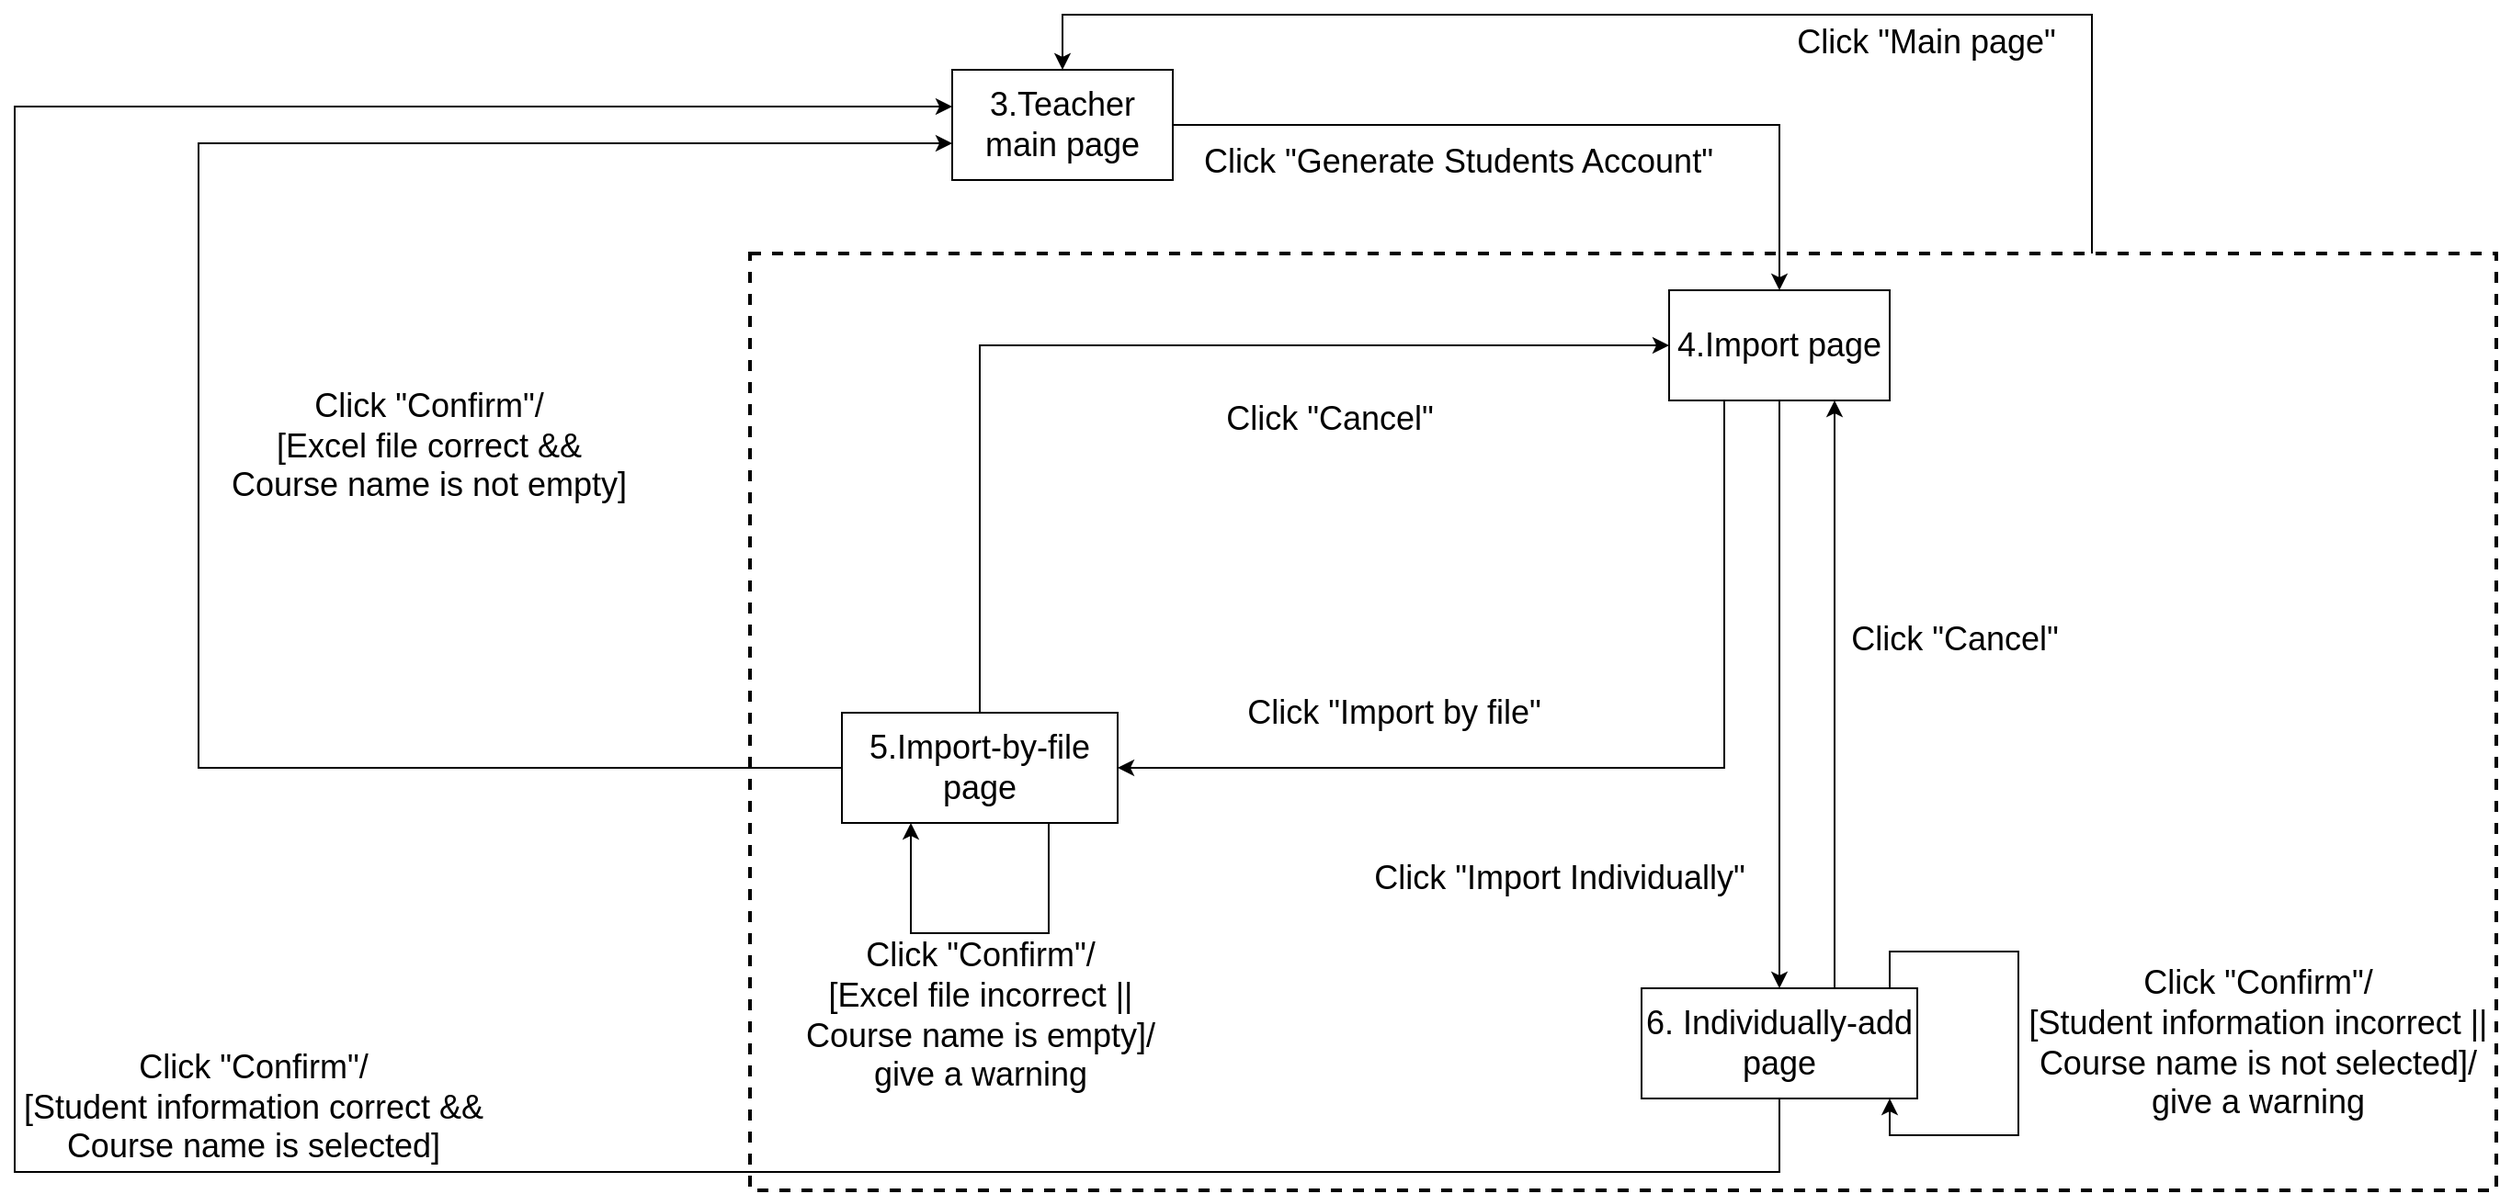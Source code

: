 <mxfile version="12.6.5" type="device"><diagram id="k_02UO1SaQRBqbbzESH_" name="Page-1"><mxGraphModel dx="2979" dy="1343" grid="1" gridSize="10" guides="1" tooltips="1" connect="1" arrows="1" fold="1" page="1" pageScale="1" pageWidth="1169" pageHeight="827" math="0" shadow="0"><root><mxCell id="0"/><mxCell id="1" parent="0"/><mxCell id="T7fwQ9KW4vtTEVdkkfV_-3" style="edgeStyle=orthogonalEdgeStyle;rounded=0;orthogonalLoop=1;jettySize=auto;html=1;entryX=0.5;entryY=0;entryDx=0;entryDy=0;" edge="1" parent="1" source="T7fwQ9KW4vtTEVdkkfV_-1" target="xpqIERoeoeitQO2VZmUB-2"><mxGeometry relative="1" as="geometry"><Array as="points"><mxPoint x="530" y="90"/><mxPoint x="-30" y="90"/></Array></mxGeometry></mxCell><mxCell id="T7fwQ9KW4vtTEVdkkfV_-1" value="" style="rounded=0;whiteSpace=wrap;html=1;fillColor=none;dashed=1;strokeWidth=2;" vertex="1" parent="1"><mxGeometry x="-200" y="220" width="950" height="510" as="geometry"/></mxCell><mxCell id="xpqIERoeoeitQO2VZmUB-4" style="edgeStyle=orthogonalEdgeStyle;rounded=0;orthogonalLoop=1;jettySize=auto;html=1;exitX=1;exitY=0.5;exitDx=0;exitDy=0;entryX=0.5;entryY=0;entryDx=0;entryDy=0;" parent="1" source="xpqIERoeoeitQO2VZmUB-2" target="xpqIERoeoeitQO2VZmUB-8" edge="1"><mxGeometry relative="1" as="geometry"><mxPoint x="360" y="240" as="targetPoint"/></mxGeometry></mxCell><mxCell id="xpqIERoeoeitQO2VZmUB-2" value="&lt;font style=&quot;font-size: 18px&quot;&gt;3.Teacher main page&lt;/font&gt;" style="rounded=0;whiteSpace=wrap;html=1;" parent="1" vertex="1"><mxGeometry x="-90" y="120" width="120" height="60" as="geometry"/></mxCell><mxCell id="xpqIERoeoeitQO2VZmUB-5" value="&lt;font size=&quot;4&quot;&gt;Click &quot;Generate Students Account&quot;&lt;/font&gt;" style="text;html=1;resizable=0;autosize=1;align=center;verticalAlign=middle;points=[];fillColor=none;strokeColor=none;rounded=0;" parent="1" vertex="1"><mxGeometry x="40" y="160" width="290" height="20" as="geometry"/></mxCell><mxCell id="5vm7mjyDE_VcBO78rzhH-6" style="edgeStyle=orthogonalEdgeStyle;rounded=0;orthogonalLoop=1;jettySize=auto;html=1;exitX=0.25;exitY=1;exitDx=0;exitDy=0;entryX=1;entryY=0.5;entryDx=0;entryDy=0;" parent="1" source="xpqIERoeoeitQO2VZmUB-8" target="5vm7mjyDE_VcBO78rzhH-5" edge="1"><mxGeometry relative="1" as="geometry"><mxPoint x="280" y="590.0" as="targetPoint"/></mxGeometry></mxCell><mxCell id="5vm7mjyDE_VcBO78rzhH-12" style="edgeStyle=orthogonalEdgeStyle;rounded=0;orthogonalLoop=1;jettySize=auto;html=1;exitX=0.5;exitY=1;exitDx=0;exitDy=0;" parent="1" source="xpqIERoeoeitQO2VZmUB-8" target="5vm7mjyDE_VcBO78rzhH-9" edge="1"><mxGeometry relative="1" as="geometry"/></mxCell><mxCell id="xpqIERoeoeitQO2VZmUB-8" value="&lt;font style=&quot;font-size: 18px&quot;&gt;4.Import page&lt;/font&gt;" style="rounded=0;whiteSpace=wrap;html=1;" parent="1" vertex="1"><mxGeometry x="300" y="240" width="120" height="60" as="geometry"/></mxCell><mxCell id="xpqIERoeoeitQO2VZmUB-12" value="&lt;font size=&quot;4&quot;&gt;Click &quot;Confirm&quot;/&lt;br&gt;[Excel file correct &amp;amp;&amp;amp;&lt;br&gt;Course name is not empty]&lt;br&gt;&lt;/font&gt;" style="text;html=1;resizable=0;autosize=1;align=center;verticalAlign=middle;points=[];fillColor=none;strokeColor=none;rounded=0;" parent="1" vertex="1"><mxGeometry x="-490" y="300" width="230" height="50" as="geometry"/></mxCell><mxCell id="xpqIERoeoeitQO2VZmUB-19" value="&lt;font size=&quot;4&quot;&gt;Click &quot;Confirm&quot;/&lt;br&gt;[Excel file incorrect&amp;nbsp;||&lt;br&gt;Course name is empty]/&lt;br&gt;give a warning&lt;br&gt;&lt;/font&gt;" style="text;html=1;resizable=0;autosize=1;align=center;verticalAlign=middle;points=[];fillColor=none;strokeColor=none;rounded=0;" parent="1" vertex="1"><mxGeometry x="-180" y="600" width="210" height="70" as="geometry"/></mxCell><mxCell id="5vm7mjyDE_VcBO78rzhH-7" style="edgeStyle=orthogonalEdgeStyle;rounded=0;orthogonalLoop=1;jettySize=auto;html=1;exitX=0;exitY=0.5;exitDx=0;exitDy=0;" parent="1" source="5vm7mjyDE_VcBO78rzhH-5" target="xpqIERoeoeitQO2VZmUB-2" edge="1"><mxGeometry relative="1" as="geometry"><mxPoint x="-10" y="510" as="sourcePoint"/><Array as="points"><mxPoint x="-500" y="500"/><mxPoint x="-500" y="160"/></Array></mxGeometry></mxCell><mxCell id="o7Lv_CIfwRdKnYnx_CdC-1" style="edgeStyle=orthogonalEdgeStyle;rounded=0;orthogonalLoop=1;jettySize=auto;html=1;exitX=0.5;exitY=0;exitDx=0;exitDy=0;" parent="1" source="5vm7mjyDE_VcBO78rzhH-5" target="xpqIERoeoeitQO2VZmUB-8" edge="1"><mxGeometry relative="1" as="geometry"><Array as="points"><mxPoint x="-75" y="270"/></Array></mxGeometry></mxCell><mxCell id="5vm7mjyDE_VcBO78rzhH-5" value="&lt;font style=&quot;font-size: 18px&quot;&gt;5.Import-by-file page&lt;/font&gt;" style="rounded=0;whiteSpace=wrap;html=1;" parent="1" vertex="1"><mxGeometry x="-150" y="470" width="150" height="60" as="geometry"/></mxCell><mxCell id="5vm7mjyDE_VcBO78rzhH-8" style="edgeStyle=orthogonalEdgeStyle;rounded=0;orthogonalLoop=1;jettySize=auto;html=1;exitX=0.75;exitY=1;exitDx=0;exitDy=0;entryX=0.25;entryY=1;entryDx=0;entryDy=0;" parent="1" source="5vm7mjyDE_VcBO78rzhH-5" target="5vm7mjyDE_VcBO78rzhH-5" edge="1"><mxGeometry relative="1" as="geometry"><Array as="points"><mxPoint x="-37" y="590"/><mxPoint x="-112" y="590"/></Array></mxGeometry></mxCell><mxCell id="5vm7mjyDE_VcBO78rzhH-13" style="edgeStyle=orthogonalEdgeStyle;rounded=0;orthogonalLoop=1;jettySize=auto;html=1;exitX=0.5;exitY=1;exitDx=0;exitDy=0;" parent="1" source="5vm7mjyDE_VcBO78rzhH-9" target="xpqIERoeoeitQO2VZmUB-2" edge="1"><mxGeometry relative="1" as="geometry"><Array as="points"><mxPoint x="360" y="720"/><mxPoint x="-600" y="720"/><mxPoint x="-600" y="140"/></Array></mxGeometry></mxCell><mxCell id="o7Lv_CIfwRdKnYnx_CdC-3" style="edgeStyle=orthogonalEdgeStyle;rounded=0;orthogonalLoop=1;jettySize=auto;html=1;entryX=0.75;entryY=1;entryDx=0;entryDy=0;" parent="1" source="5vm7mjyDE_VcBO78rzhH-9" target="xpqIERoeoeitQO2VZmUB-8" edge="1"><mxGeometry relative="1" as="geometry"><Array as="points"><mxPoint x="390" y="550"/><mxPoint x="390" y="550"/></Array></mxGeometry></mxCell><mxCell id="5vm7mjyDE_VcBO78rzhH-9" value="&lt;font style=&quot;font-size: 18px&quot;&gt;6. Individually-add page&lt;/font&gt;" style="rounded=0;whiteSpace=wrap;html=1;" parent="1" vertex="1"><mxGeometry x="285" y="620" width="150" height="60" as="geometry"/></mxCell><mxCell id="5vm7mjyDE_VcBO78rzhH-10" value="&lt;font size=&quot;4&quot;&gt;Click &quot;Import by file&quot;&lt;/font&gt;" style="text;html=1;resizable=0;autosize=1;align=center;verticalAlign=middle;points=[];fillColor=none;strokeColor=none;rounded=0;" parent="1" vertex="1"><mxGeometry x="60" y="460" width="180" height="20" as="geometry"/></mxCell><mxCell id="5vm7mjyDE_VcBO78rzhH-11" value="&lt;font size=&quot;4&quot;&gt;Click &quot;Import Individually&quot;&lt;/font&gt;" style="text;html=1;resizable=0;autosize=1;align=center;verticalAlign=middle;points=[];fillColor=none;strokeColor=none;rounded=0;" parent="1" vertex="1"><mxGeometry x="130" y="550" width="220" height="20" as="geometry"/></mxCell><mxCell id="5vm7mjyDE_VcBO78rzhH-17" style="edgeStyle=orthogonalEdgeStyle;rounded=0;orthogonalLoop=1;jettySize=auto;html=1;" parent="1" source="5vm7mjyDE_VcBO78rzhH-9" target="5vm7mjyDE_VcBO78rzhH-9" edge="1"><mxGeometry relative="1" as="geometry"><Array as="points"><mxPoint x="420" y="600"/><mxPoint x="490" y="600"/><mxPoint x="490" y="700"/><mxPoint x="420" y="700"/></Array></mxGeometry></mxCell><mxCell id="5vm7mjyDE_VcBO78rzhH-18" value="&lt;font size=&quot;4&quot;&gt;Click &quot;Confirm&quot;/&lt;br&gt;[Student information incorrect ||&lt;br&gt;Course name is not selected]/&lt;br&gt;give a warning&lt;br&gt;&lt;/font&gt;" style="text;html=1;resizable=0;autosize=1;align=center;verticalAlign=middle;points=[];fillColor=none;strokeColor=none;rounded=0;" parent="1" vertex="1"><mxGeometry x="490" y="615" width="260" height="70" as="geometry"/></mxCell><mxCell id="o7Lv_CIfwRdKnYnx_CdC-2" value="&lt;font size=&quot;4&quot;&gt;Click &quot;Cancel&quot;&lt;/font&gt;" style="text;html=1;resizable=0;autosize=1;align=center;verticalAlign=middle;points=[];fillColor=none;strokeColor=none;rounded=0;" parent="1" vertex="1"><mxGeometry x="50" y="300" width="130" height="20" as="geometry"/></mxCell><mxCell id="o7Lv_CIfwRdKnYnx_CdC-4" value="&lt;font size=&quot;4&quot;&gt;Click &quot;Cancel&quot;&lt;/font&gt;" style="text;html=1;resizable=0;autosize=1;align=center;verticalAlign=middle;points=[];fillColor=none;strokeColor=none;rounded=0;" parent="1" vertex="1"><mxGeometry x="390" y="420" width="130" height="20" as="geometry"/></mxCell><mxCell id="jH4vYngAAXi3_U1zDz2D-2" value="&lt;span style=&quot;font-size: large ; white-space: nowrap&quot;&gt;Click &quot;Confirm&quot;/&lt;br&gt;&lt;/span&gt;&lt;span style=&quot;font-size: large ; white-space: nowrap&quot;&gt;[Student information correct&amp;nbsp;&amp;amp;&amp;amp;&lt;br&gt;&lt;/span&gt;&lt;span style=&quot;font-size: large ; white-space: nowrap&quot;&gt;Course name is selected]&lt;/span&gt;" style="text;html=1;strokeColor=none;fillColor=none;align=center;verticalAlign=middle;whiteSpace=wrap;rounded=0;" parent="1" vertex="1"><mxGeometry x="-600" y="650" width="260" height="70" as="geometry"/></mxCell><mxCell id="T7fwQ9KW4vtTEVdkkfV_-5" value="&lt;font style=&quot;font-size: 18px&quot;&gt;Click &quot;Main page&quot;&lt;/font&gt;" style="text;html=1;strokeColor=none;fillColor=none;align=center;verticalAlign=middle;whiteSpace=wrap;rounded=0;dashed=1;" vertex="1" parent="1"><mxGeometry x="350" y="90" width="180" height="30" as="geometry"/></mxCell></root></mxGraphModel></diagram></mxfile>
